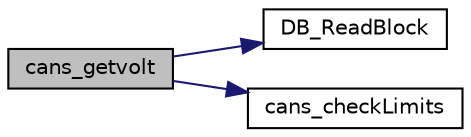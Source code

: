 digraph "cans_getvolt"
{
  edge [fontname="Helvetica",fontsize="10",labelfontname="Helvetica",labelfontsize="10"];
  node [fontname="Helvetica",fontsize="10",shape=record];
  rankdir="LR";
  Node58 [label="cans_getvolt",height=0.2,width=0.4,color="black", fillcolor="grey75", style="filled", fontcolor="black"];
  Node58 -> Node59 [color="midnightblue",fontsize="10",style="solid",fontname="Helvetica"];
  Node59 [label="DB_ReadBlock",height=0.2,width=0.4,color="black", fillcolor="white", style="filled",URL="$database_8c.html#a94356e609a13e483fa0c15465e154f34",tooltip="Reads a datablock in database by value. "];
  Node58 -> Node60 [color="midnightblue",fontsize="10",style="solid",fontname="Helvetica"];
  Node60 [label="cans_checkLimits",height=0.2,width=0.4,color="black", fillcolor="white", style="filled",URL="$cansignal__cfg_8c.html#a4656bfcfa1fdcdcf07f2f49909f1eeee"];
}
